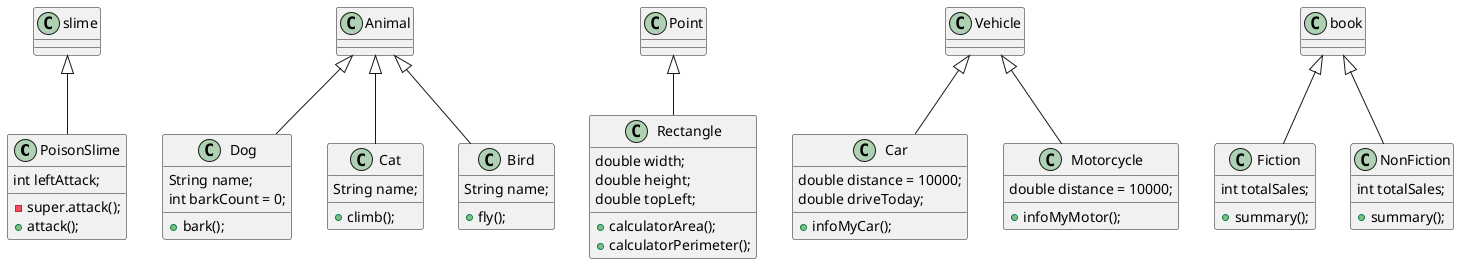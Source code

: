 @startuml

class PoisonSlime extends slime{
    int leftAttack;
    -super.attack();
    +attack();
}

class Dog extends Animal {
    String name;
    int barkCount = 0;
    +bark();
}

class Cat extends Animal {
    String name;
    +climb();
}
class Bird extends Animal {
    String name;
    +fly();
}

class Rectangle extends Point {
    double width;
    double height;
    double topLeft;
    +calculatorArea();
    +calculatorPerimeter();
}

class Car extends Vehicle {
    double distance = 10000;
    double driveToday;
    +infoMyCar();
}

class Motorcycle extends Vehicle {
    double distance = 10000;
    +infoMyMotor();
}

class Fiction extends book {
    int totalSales;
    +summary();
}
class NonFiction extends book {
    int totalSales;
    +summary();

}

@enduml